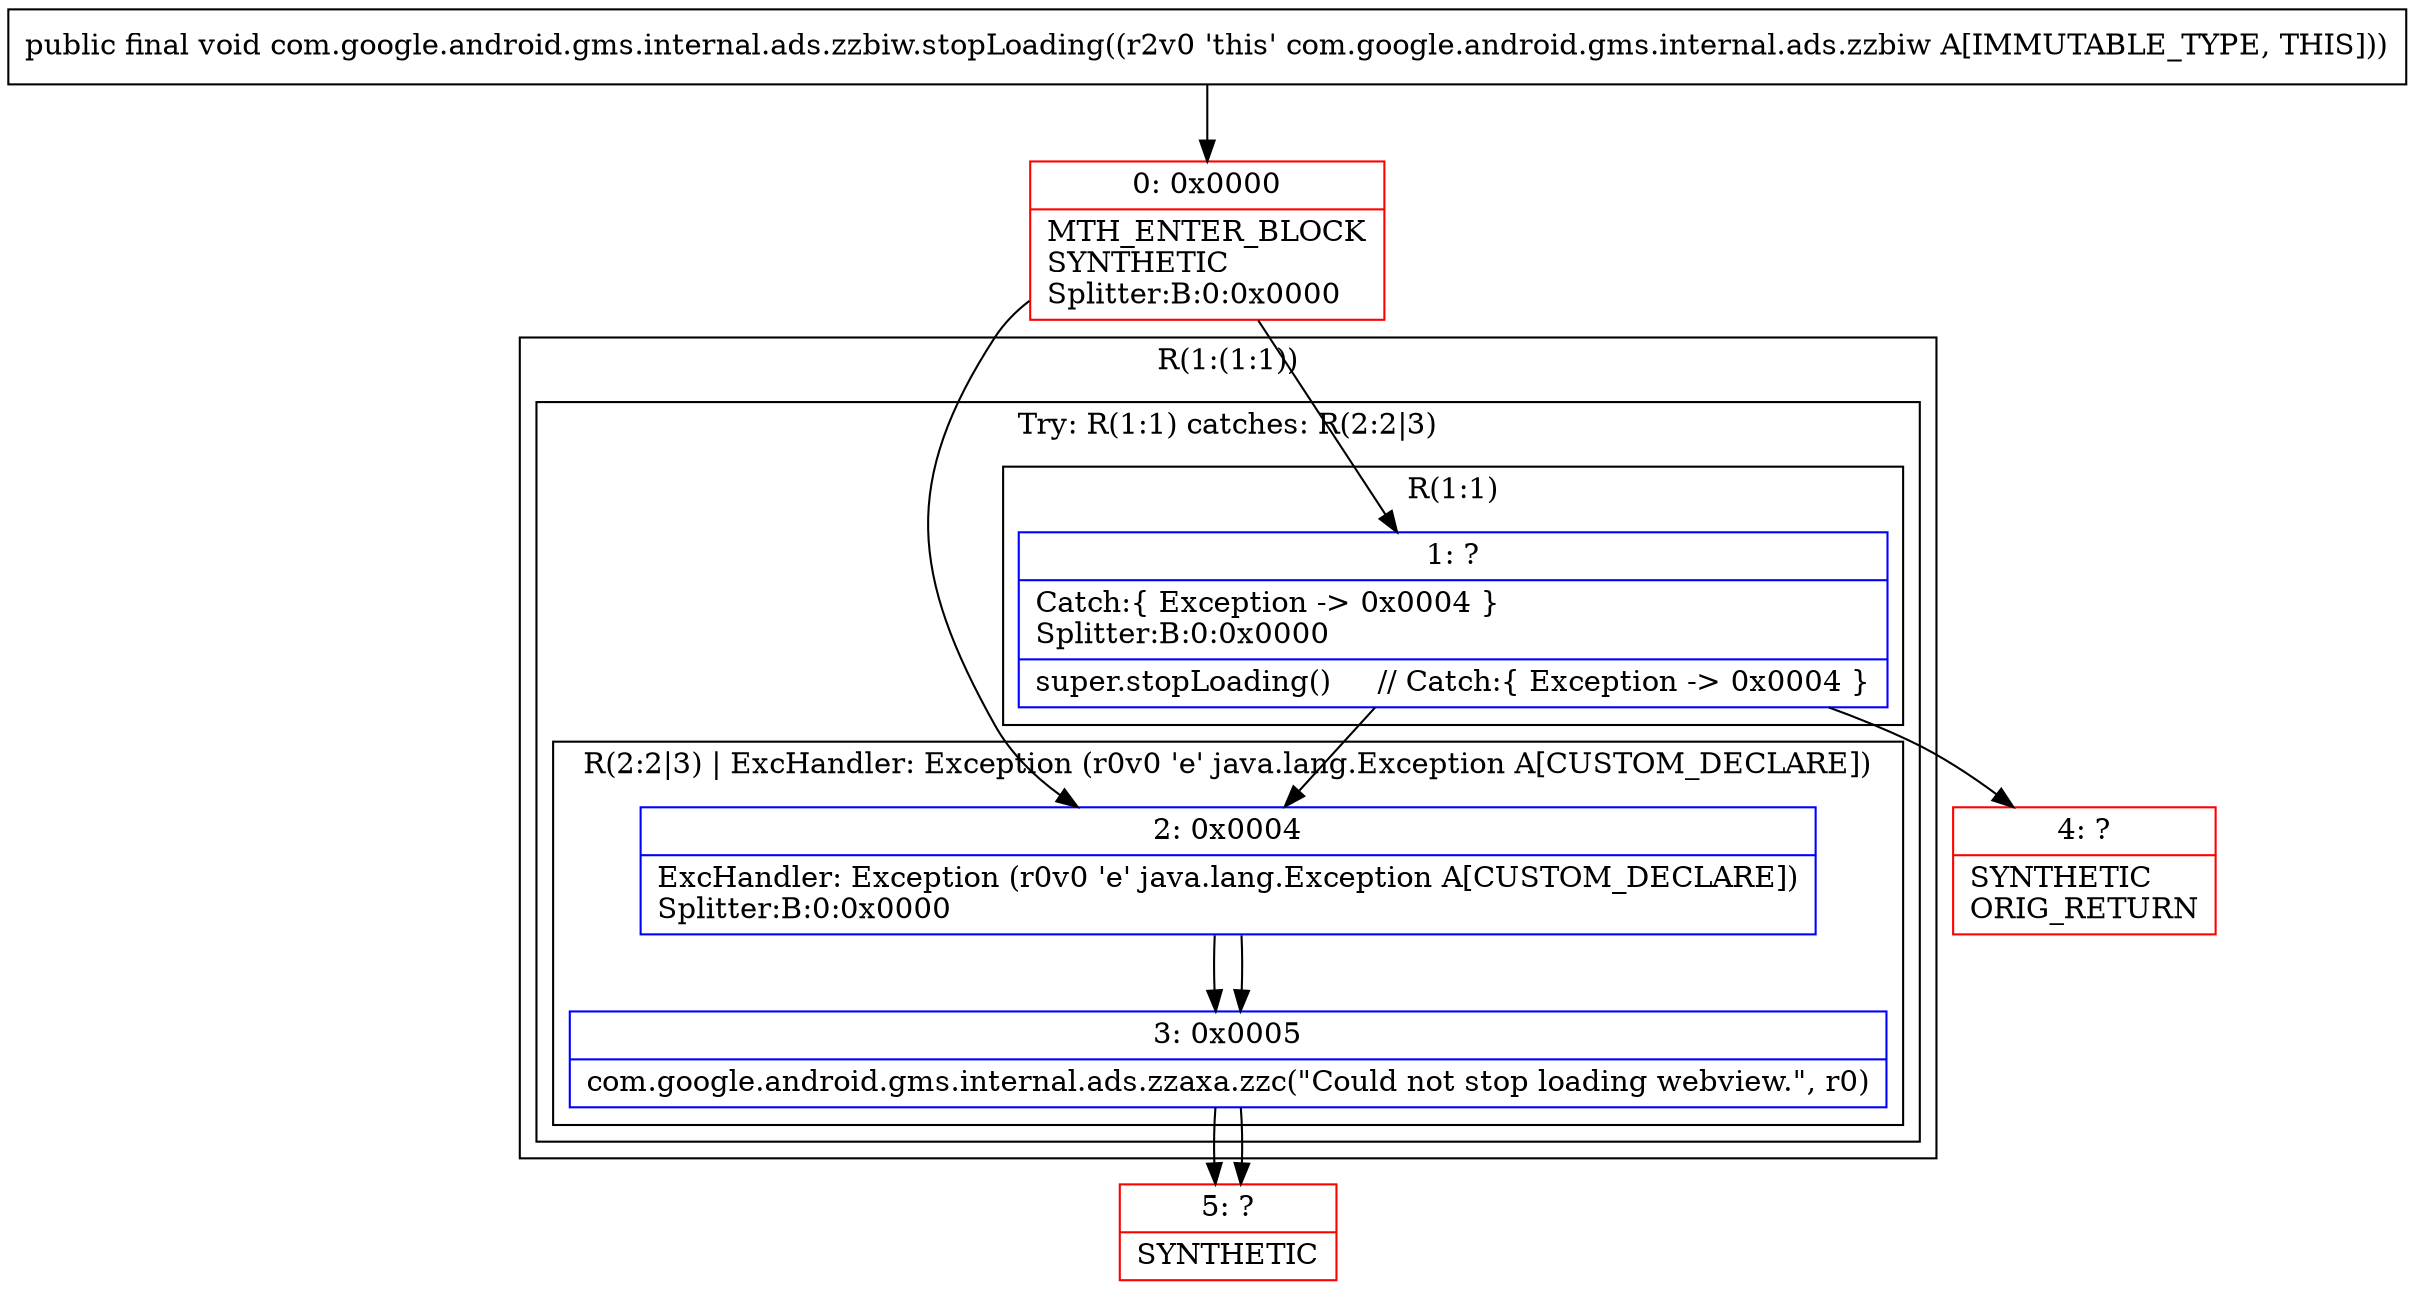 digraph "CFG forcom.google.android.gms.internal.ads.zzbiw.stopLoading()V" {
subgraph cluster_Region_928533888 {
label = "R(1:(1:1))";
node [shape=record,color=blue];
subgraph cluster_TryCatchRegion_94603962 {
label = "Try: R(1:1) catches: R(2:2|3)";
node [shape=record,color=blue];
subgraph cluster_Region_1070703948 {
label = "R(1:1)";
node [shape=record,color=blue];
Node_1 [shape=record,label="{1\:\ ?|Catch:\{ Exception \-\> 0x0004 \}\lSplitter:B:0:0x0000\l|super.stopLoading()     \/\/ Catch:\{ Exception \-\> 0x0004 \}\l}"];
}
subgraph cluster_Region_1877450772 {
label = "R(2:2|3) | ExcHandler: Exception (r0v0 'e' java.lang.Exception A[CUSTOM_DECLARE])\l";
node [shape=record,color=blue];
Node_2 [shape=record,label="{2\:\ 0x0004|ExcHandler: Exception (r0v0 'e' java.lang.Exception A[CUSTOM_DECLARE])\lSplitter:B:0:0x0000\l}"];
Node_3 [shape=record,label="{3\:\ 0x0005|com.google.android.gms.internal.ads.zzaxa.zzc(\"Could not stop loading webview.\", r0)\l}"];
}
}
}
subgraph cluster_Region_1877450772 {
label = "R(2:2|3) | ExcHandler: Exception (r0v0 'e' java.lang.Exception A[CUSTOM_DECLARE])\l";
node [shape=record,color=blue];
Node_2 [shape=record,label="{2\:\ 0x0004|ExcHandler: Exception (r0v0 'e' java.lang.Exception A[CUSTOM_DECLARE])\lSplitter:B:0:0x0000\l}"];
Node_3 [shape=record,label="{3\:\ 0x0005|com.google.android.gms.internal.ads.zzaxa.zzc(\"Could not stop loading webview.\", r0)\l}"];
}
Node_0 [shape=record,color=red,label="{0\:\ 0x0000|MTH_ENTER_BLOCK\lSYNTHETIC\lSplitter:B:0:0x0000\l}"];
Node_4 [shape=record,color=red,label="{4\:\ ?|SYNTHETIC\lORIG_RETURN\l}"];
Node_5 [shape=record,color=red,label="{5\:\ ?|SYNTHETIC\l}"];
MethodNode[shape=record,label="{public final void com.google.android.gms.internal.ads.zzbiw.stopLoading((r2v0 'this' com.google.android.gms.internal.ads.zzbiw A[IMMUTABLE_TYPE, THIS])) }"];
MethodNode -> Node_0;
Node_1 -> Node_2;
Node_1 -> Node_4;
Node_2 -> Node_3;
Node_3 -> Node_5;
Node_2 -> Node_3;
Node_3 -> Node_5;
Node_0 -> Node_1;
Node_0 -> Node_2;
}


